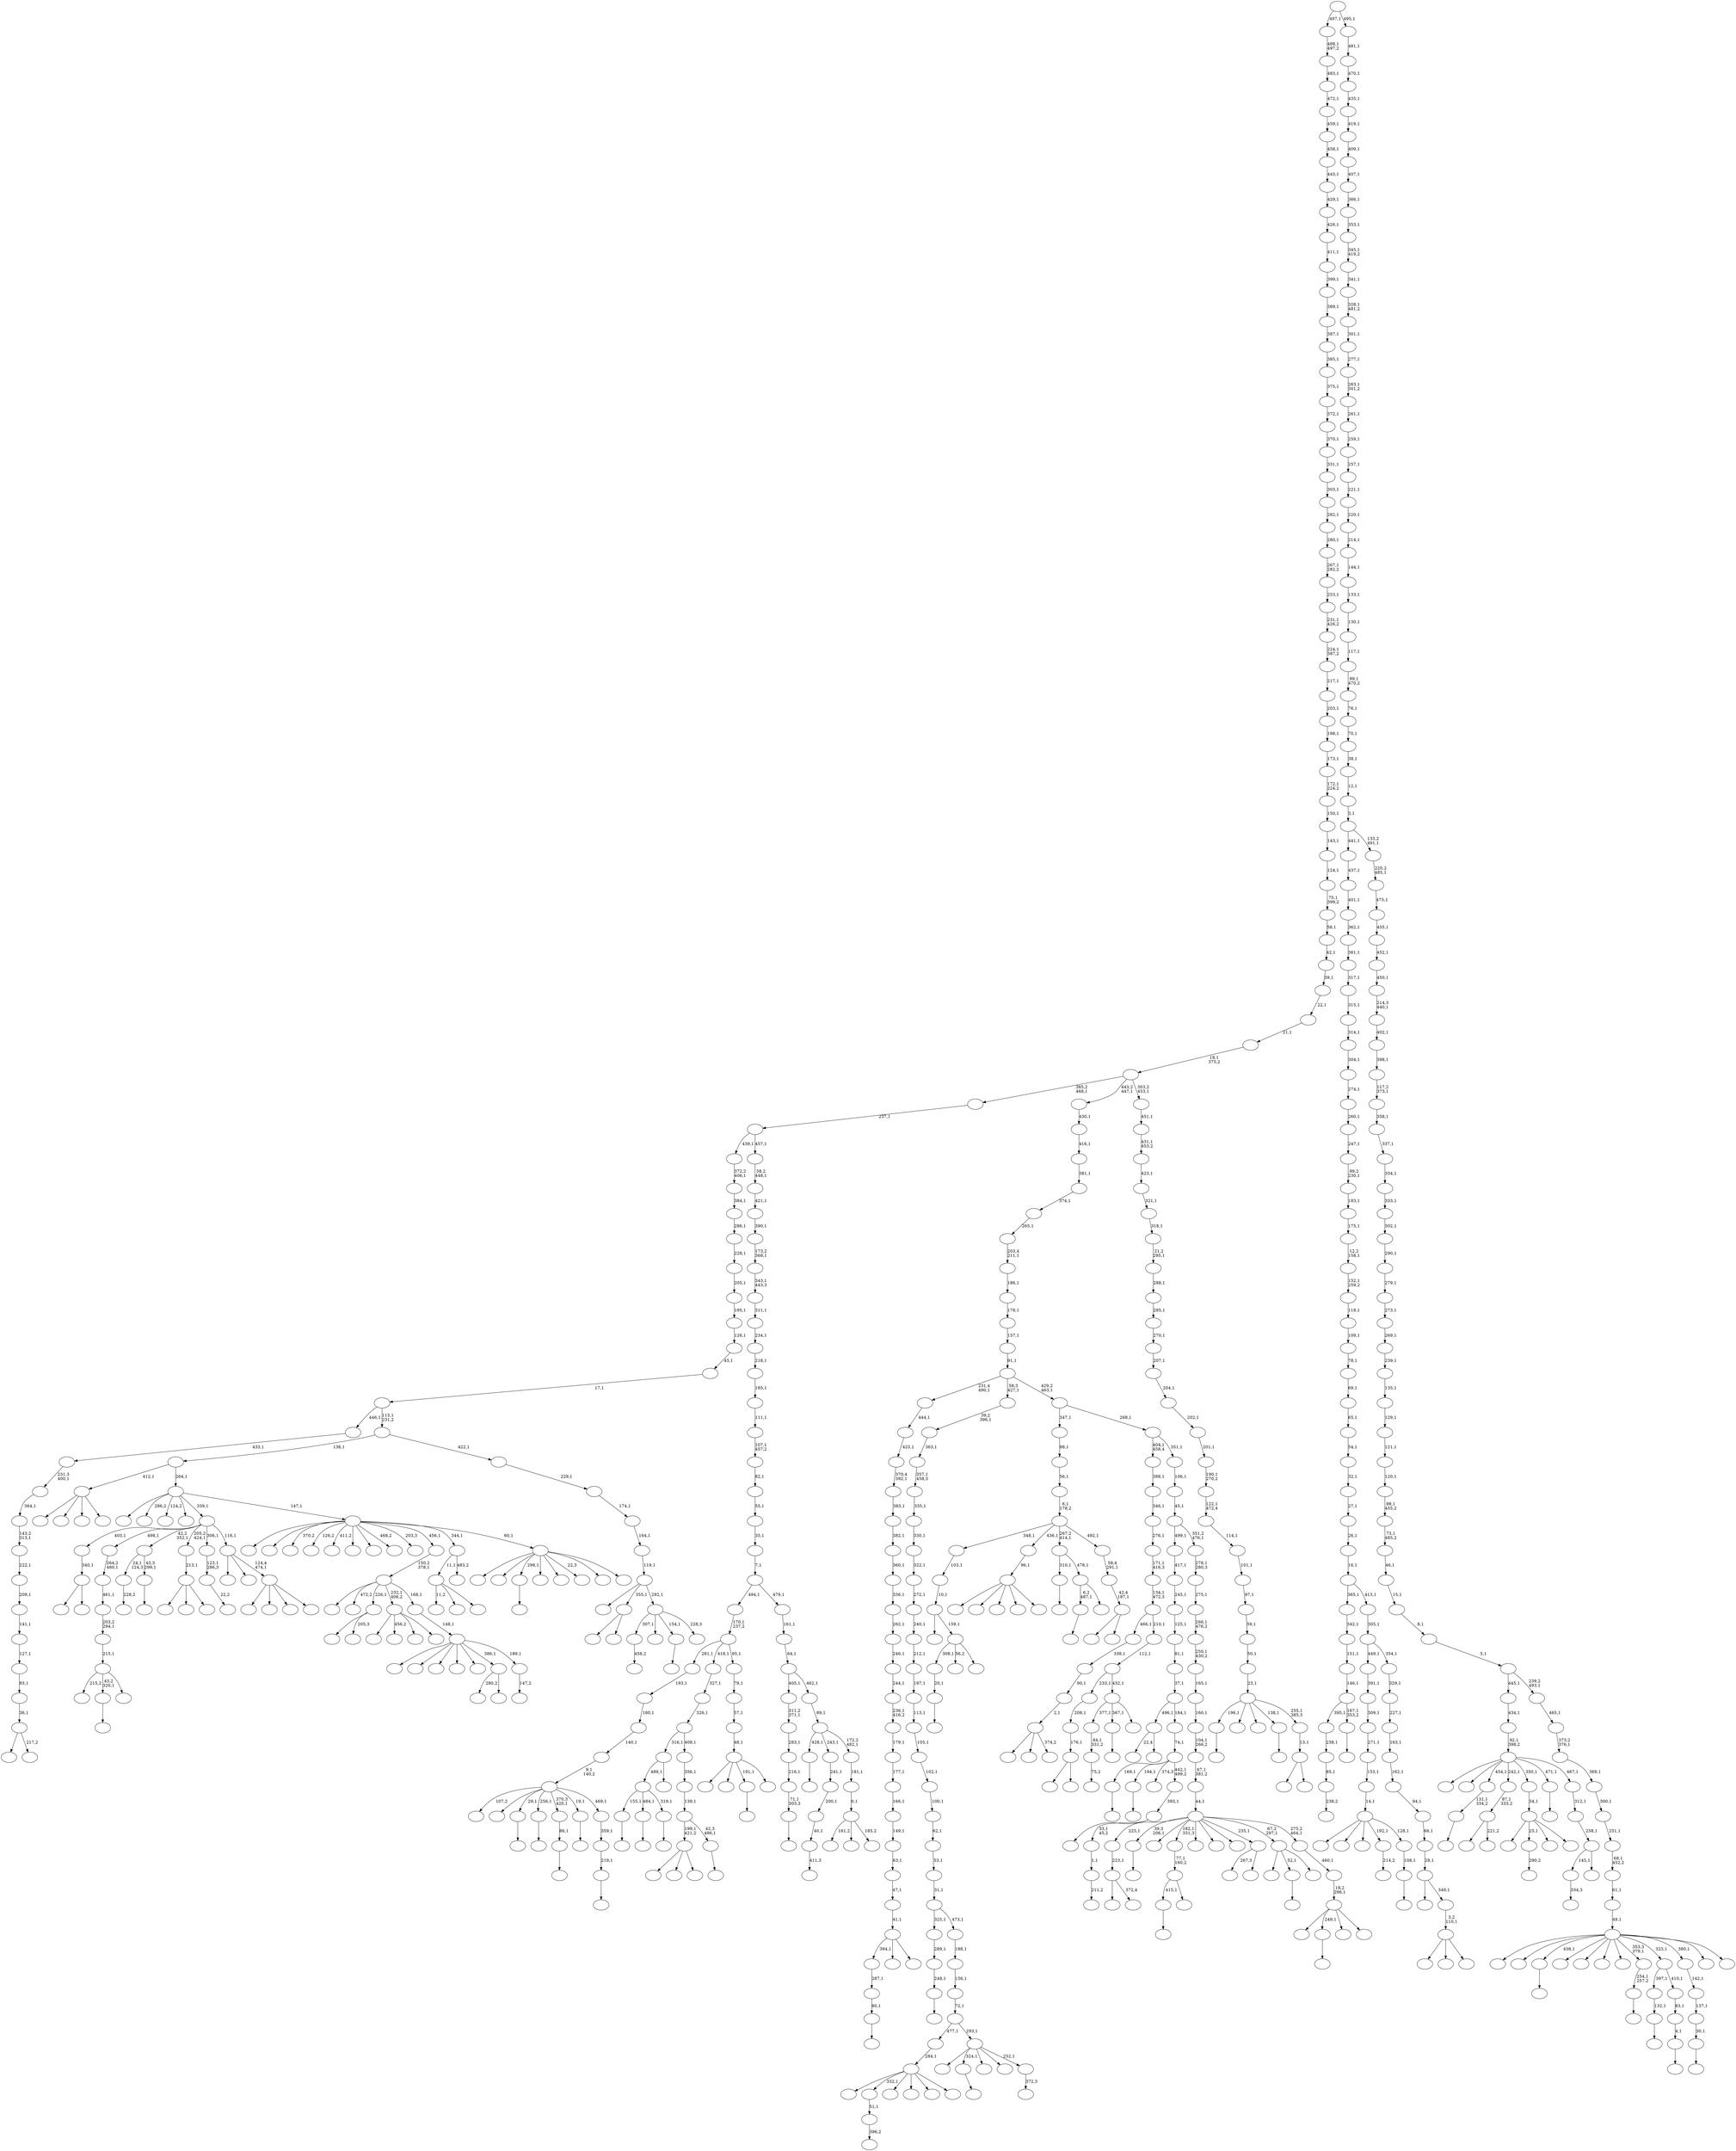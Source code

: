 digraph T {
	700 [label=""]
	699 [label=""]
	698 [label=""]
	697 [label=""]
	696 [label=""]
	695 [label=""]
	694 [label=""]
	693 [label=""]
	692 [label=""]
	691 [label=""]
	690 [label=""]
	689 [label=""]
	688 [label=""]
	687 [label=""]
	686 [label=""]
	685 [label=""]
	684 [label=""]
	683 [label=""]
	682 [label=""]
	681 [label=""]
	680 [label=""]
	679 [label=""]
	678 [label=""]
	677 [label=""]
	676 [label=""]
	675 [label=""]
	674 [label=""]
	673 [label=""]
	672 [label=""]
	671 [label=""]
	670 [label=""]
	669 [label=""]
	668 [label=""]
	667 [label=""]
	666 [label=""]
	665 [label=""]
	664 [label=""]
	663 [label=""]
	662 [label=""]
	661 [label=""]
	660 [label=""]
	659 [label=""]
	658 [label=""]
	657 [label=""]
	656 [label=""]
	655 [label=""]
	654 [label=""]
	653 [label=""]
	652 [label=""]
	651 [label=""]
	650 [label=""]
	649 [label=""]
	648 [label=""]
	647 [label=""]
	646 [label=""]
	645 [label=""]
	644 [label=""]
	643 [label=""]
	642 [label=""]
	641 [label=""]
	640 [label=""]
	639 [label=""]
	638 [label=""]
	637 [label=""]
	636 [label=""]
	635 [label=""]
	634 [label=""]
	633 [label=""]
	632 [label=""]
	631 [label=""]
	630 [label=""]
	629 [label=""]
	628 [label=""]
	627 [label=""]
	626 [label=""]
	625 [label=""]
	624 [label=""]
	623 [label=""]
	622 [label=""]
	621 [label=""]
	620 [label=""]
	619 [label=""]
	618 [label=""]
	617 [label=""]
	616 [label=""]
	615 [label=""]
	614 [label=""]
	613 [label=""]
	612 [label=""]
	611 [label=""]
	610 [label=""]
	609 [label=""]
	608 [label=""]
	607 [label=""]
	606 [label=""]
	605 [label=""]
	604 [label=""]
	603 [label=""]
	602 [label=""]
	601 [label=""]
	600 [label=""]
	599 [label=""]
	598 [label=""]
	597 [label=""]
	596 [label=""]
	595 [label=""]
	594 [label=""]
	593 [label=""]
	592 [label=""]
	591 [label=""]
	590 [label=""]
	589 [label=""]
	588 [label=""]
	587 [label=""]
	586 [label=""]
	585 [label=""]
	584 [label=""]
	583 [label=""]
	582 [label=""]
	581 [label=""]
	580 [label=""]
	579 [label=""]
	578 [label=""]
	577 [label=""]
	576 [label=""]
	575 [label=""]
	574 [label=""]
	573 [label=""]
	572 [label=""]
	571 [label=""]
	570 [label=""]
	569 [label=""]
	568 [label=""]
	567 [label=""]
	566 [label=""]
	565 [label=""]
	564 [label=""]
	563 [label=""]
	562 [label=""]
	561 [label=""]
	560 [label=""]
	559 [label=""]
	558 [label=""]
	557 [label=""]
	556 [label=""]
	555 [label=""]
	554 [label=""]
	553 [label=""]
	552 [label=""]
	551 [label=""]
	550 [label=""]
	549 [label=""]
	548 [label=""]
	547 [label=""]
	546 [label=""]
	545 [label=""]
	544 [label=""]
	543 [label=""]
	542 [label=""]
	541 [label=""]
	540 [label=""]
	539 [label=""]
	538 [label=""]
	537 [label=""]
	536 [label=""]
	535 [label=""]
	534 [label=""]
	533 [label=""]
	532 [label=""]
	531 [label=""]
	530 [label=""]
	529 [label=""]
	528 [label=""]
	527 [label=""]
	526 [label=""]
	525 [label=""]
	524 [label=""]
	523 [label=""]
	522 [label=""]
	521 [label=""]
	520 [label=""]
	519 [label=""]
	518 [label=""]
	517 [label=""]
	516 [label=""]
	515 [label=""]
	514 [label=""]
	513 [label=""]
	512 [label=""]
	511 [label=""]
	510 [label=""]
	509 [label=""]
	508 [label=""]
	507 [label=""]
	506 [label=""]
	505 [label=""]
	504 [label=""]
	503 [label=""]
	502 [label=""]
	501 [label=""]
	500 [label=""]
	499 [label=""]
	498 [label=""]
	497 [label=""]
	496 [label=""]
	495 [label=""]
	494 [label=""]
	493 [label=""]
	492 [label=""]
	491 [label=""]
	490 [label=""]
	489 [label=""]
	488 [label=""]
	487 [label=""]
	486 [label=""]
	485 [label=""]
	484 [label=""]
	483 [label=""]
	482 [label=""]
	481 [label=""]
	480 [label=""]
	479 [label=""]
	478 [label=""]
	477 [label=""]
	476 [label=""]
	475 [label=""]
	474 [label=""]
	473 [label=""]
	472 [label=""]
	471 [label=""]
	470 [label=""]
	469 [label=""]
	468 [label=""]
	467 [label=""]
	466 [label=""]
	465 [label=""]
	464 [label=""]
	463 [label=""]
	462 [label=""]
	461 [label=""]
	460 [label=""]
	459 [label=""]
	458 [label=""]
	457 [label=""]
	456 [label=""]
	455 [label=""]
	454 [label=""]
	453 [label=""]
	452 [label=""]
	451 [label=""]
	450 [label=""]
	449 [label=""]
	448 [label=""]
	447 [label=""]
	446 [label=""]
	445 [label=""]
	444 [label=""]
	443 [label=""]
	442 [label=""]
	441 [label=""]
	440 [label=""]
	439 [label=""]
	438 [label=""]
	437 [label=""]
	436 [label=""]
	435 [label=""]
	434 [label=""]
	433 [label=""]
	432 [label=""]
	431 [label=""]
	430 [label=""]
	429 [label=""]
	428 [label=""]
	427 [label=""]
	426 [label=""]
	425 [label=""]
	424 [label=""]
	423 [label=""]
	422 [label=""]
	421 [label=""]
	420 [label=""]
	419 [label=""]
	418 [label=""]
	417 [label=""]
	416 [label=""]
	415 [label=""]
	414 [label=""]
	413 [label=""]
	412 [label=""]
	411 [label=""]
	410 [label=""]
	409 [label=""]
	408 [label=""]
	407 [label=""]
	406 [label=""]
	405 [label=""]
	404 [label=""]
	403 [label=""]
	402 [label=""]
	401 [label=""]
	400 [label=""]
	399 [label=""]
	398 [label=""]
	397 [label=""]
	396 [label=""]
	395 [label=""]
	394 [label=""]
	393 [label=""]
	392 [label=""]
	391 [label=""]
	390 [label=""]
	389 [label=""]
	388 [label=""]
	387 [label=""]
	386 [label=""]
	385 [label=""]
	384 [label=""]
	383 [label=""]
	382 [label=""]
	381 [label=""]
	380 [label=""]
	379 [label=""]
	378 [label=""]
	377 [label=""]
	376 [label=""]
	375 [label=""]
	374 [label=""]
	373 [label=""]
	372 [label=""]
	371 [label=""]
	370 [label=""]
	369 [label=""]
	368 [label=""]
	367 [label=""]
	366 [label=""]
	365 [label=""]
	364 [label=""]
	363 [label=""]
	362 [label=""]
	361 [label=""]
	360 [label=""]
	359 [label=""]
	358 [label=""]
	357 [label=""]
	356 [label=""]
	355 [label=""]
	354 [label=""]
	353 [label=""]
	352 [label=""]
	351 [label=""]
	350 [label=""]
	349 [label=""]
	348 [label=""]
	347 [label=""]
	346 [label=""]
	345 [label=""]
	344 [label=""]
	343 [label=""]
	342 [label=""]
	341 [label=""]
	340 [label=""]
	339 [label=""]
	338 [label=""]
	337 [label=""]
	336 [label=""]
	335 [label=""]
	334 [label=""]
	333 [label=""]
	332 [label=""]
	331 [label=""]
	330 [label=""]
	329 [label=""]
	328 [label=""]
	327 [label=""]
	326 [label=""]
	325 [label=""]
	324 [label=""]
	323 [label=""]
	322 [label=""]
	321 [label=""]
	320 [label=""]
	319 [label=""]
	318 [label=""]
	317 [label=""]
	316 [label=""]
	315 [label=""]
	314 [label=""]
	313 [label=""]
	312 [label=""]
	311 [label=""]
	310 [label=""]
	309 [label=""]
	308 [label=""]
	307 [label=""]
	306 [label=""]
	305 [label=""]
	304 [label=""]
	303 [label=""]
	302 [label=""]
	301 [label=""]
	300 [label=""]
	299 [label=""]
	298 [label=""]
	297 [label=""]
	296 [label=""]
	295 [label=""]
	294 [label=""]
	293 [label=""]
	292 [label=""]
	291 [label=""]
	290 [label=""]
	289 [label=""]
	288 [label=""]
	287 [label=""]
	286 [label=""]
	285 [label=""]
	284 [label=""]
	283 [label=""]
	282 [label=""]
	281 [label=""]
	280 [label=""]
	279 [label=""]
	278 [label=""]
	277 [label=""]
	276 [label=""]
	275 [label=""]
	274 [label=""]
	273 [label=""]
	272 [label=""]
	271 [label=""]
	270 [label=""]
	269 [label=""]
	268 [label=""]
	267 [label=""]
	266 [label=""]
	265 [label=""]
	264 [label=""]
	263 [label=""]
	262 [label=""]
	261 [label=""]
	260 [label=""]
	259 [label=""]
	258 [label=""]
	257 [label=""]
	256 [label=""]
	255 [label=""]
	254 [label=""]
	253 [label=""]
	252 [label=""]
	251 [label=""]
	250 [label=""]
	249 [label=""]
	248 [label=""]
	247 [label=""]
	246 [label=""]
	245 [label=""]
	244 [label=""]
	243 [label=""]
	242 [label=""]
	241 [label=""]
	240 [label=""]
	239 [label=""]
	238 [label=""]
	237 [label=""]
	236 [label=""]
	235 [label=""]
	234 [label=""]
	233 [label=""]
	232 [label=""]
	231 [label=""]
	230 [label=""]
	229 [label=""]
	228 [label=""]
	227 [label=""]
	226 [label=""]
	225 [label=""]
	224 [label=""]
	223 [label=""]
	222 [label=""]
	221 [label=""]
	220 [label=""]
	219 [label=""]
	218 [label=""]
	217 [label=""]
	216 [label=""]
	215 [label=""]
	214 [label=""]
	213 [label=""]
	212 [label=""]
	211 [label=""]
	210 [label=""]
	209 [label=""]
	208 [label=""]
	207 [label=""]
	206 [label=""]
	205 [label=""]
	204 [label=""]
	203 [label=""]
	202 [label=""]
	201 [label=""]
	200 [label=""]
	199 [label=""]
	198 [label=""]
	197 [label=""]
	196 [label=""]
	195 [label=""]
	194 [label=""]
	193 [label=""]
	192 [label=""]
	191 [label=""]
	190 [label=""]
	189 [label=""]
	188 [label=""]
	187 [label=""]
	186 [label=""]
	185 [label=""]
	184 [label=""]
	183 [label=""]
	182 [label=""]
	181 [label=""]
	180 [label=""]
	179 [label=""]
	178 [label=""]
	177 [label=""]
	176 [label=""]
	175 [label=""]
	174 [label=""]
	173 [label=""]
	172 [label=""]
	171 [label=""]
	170 [label=""]
	169 [label=""]
	168 [label=""]
	167 [label=""]
	166 [label=""]
	165 [label=""]
	164 [label=""]
	163 [label=""]
	162 [label=""]
	161 [label=""]
	160 [label=""]
	159 [label=""]
	158 [label=""]
	157 [label=""]
	156 [label=""]
	155 [label=""]
	154 [label=""]
	153 [label=""]
	152 [label=""]
	151 [label=""]
	150 [label=""]
	149 [label=""]
	148 [label=""]
	147 [label=""]
	146 [label=""]
	145 [label=""]
	144 [label=""]
	143 [label=""]
	142 [label=""]
	141 [label=""]
	140 [label=""]
	139 [label=""]
	138 [label=""]
	137 [label=""]
	136 [label=""]
	135 [label=""]
	134 [label=""]
	133 [label=""]
	132 [label=""]
	131 [label=""]
	130 [label=""]
	129 [label=""]
	128 [label=""]
	127 [label=""]
	126 [label=""]
	125 [label=""]
	124 [label=""]
	123 [label=""]
	122 [label=""]
	121 [label=""]
	120 [label=""]
	119 [label=""]
	118 [label=""]
	117 [label=""]
	116 [label=""]
	115 [label=""]
	114 [label=""]
	113 [label=""]
	112 [label=""]
	111 [label=""]
	110 [label=""]
	109 [label=""]
	108 [label=""]
	107 [label=""]
	106 [label=""]
	105 [label=""]
	104 [label=""]
	103 [label=""]
	102 [label=""]
	101 [label=""]
	100 [label=""]
	99 [label=""]
	98 [label=""]
	97 [label=""]
	96 [label=""]
	95 [label=""]
	94 [label=""]
	93 [label=""]
	92 [label=""]
	91 [label=""]
	90 [label=""]
	89 [label=""]
	88 [label=""]
	87 [label=""]
	86 [label=""]
	85 [label=""]
	84 [label=""]
	83 [label=""]
	82 [label=""]
	81 [label=""]
	80 [label=""]
	79 [label=""]
	78 [label=""]
	77 [label=""]
	76 [label=""]
	75 [label=""]
	74 [label=""]
	73 [label=""]
	72 [label=""]
	71 [label=""]
	70 [label=""]
	69 [label=""]
	68 [label=""]
	67 [label=""]
	66 [label=""]
	65 [label=""]
	64 [label=""]
	63 [label=""]
	62 [label=""]
	61 [label=""]
	60 [label=""]
	59 [label=""]
	58 [label=""]
	57 [label=""]
	56 [label=""]
	55 [label=""]
	54 [label=""]
	53 [label=""]
	52 [label=""]
	51 [label=""]
	50 [label=""]
	49 [label=""]
	48 [label=""]
	47 [label=""]
	46 [label=""]
	45 [label=""]
	44 [label=""]
	43 [label=""]
	42 [label=""]
	41 [label=""]
	40 [label=""]
	39 [label=""]
	38 [label=""]
	37 [label=""]
	36 [label=""]
	35 [label=""]
	34 [label=""]
	33 [label=""]
	32 [label=""]
	31 [label=""]
	30 [label=""]
	29 [label=""]
	28 [label=""]
	27 [label=""]
	26 [label=""]
	25 [label=""]
	24 [label=""]
	23 [label=""]
	22 [label=""]
	21 [label=""]
	20 [label=""]
	19 [label=""]
	18 [label=""]
	17 [label=""]
	16 [label=""]
	15 [label=""]
	14 [label=""]
	13 [label=""]
	12 [label=""]
	11 [label=""]
	10 [label=""]
	9 [label=""]
	8 [label=""]
	7 [label=""]
	6 [label=""]
	5 [label=""]
	4 [label=""]
	3 [label=""]
	2 [label=""]
	1 [label=""]
	0 [label=""]
	695 -> 696 [label=""]
	693 -> 694 [label=""]
	691 -> 692 [label=""]
	689 -> 690 [label=""]
	688 -> 689 [label="20,1"]
	676 -> 677 [label=""]
	675 -> 676 [label="132,1"]
	671 -> 672 [label="290,2"]
	667 -> 674 [label=""]
	667 -> 668 [label="372,4"]
	666 -> 667 [label="223,1"]
	662 -> 663 [label="238,2"]
	661 -> 662 [label="85,1"]
	660 -> 661 [label="238,1"]
	657 -> 664 [label=""]
	657 -> 658 [label=""]
	656 -> 657 [label="340,1"]
	648 -> 649 [label=""]
	645 -> 646 [label="75,2"]
	644 -> 645 [label="84,1\n331,2"]
	641 -> 642 [label=""]
	639 -> 640 [label="458,2"]
	634 -> 635 [label="334,3"]
	627 -> 628 [label=""]
	625 -> 680 [label=""]
	625 -> 626 [label="217,2"]
	624 -> 625 [label="36,1"]
	623 -> 624 [label="93,1"]
	622 -> 623 [label="127,1"]
	621 -> 622 [label="141,1"]
	620 -> 621 [label="209,1"]
	619 -> 620 [label="222,1"]
	618 -> 619 [label="143,2\n313,1"]
	617 -> 618 [label="364,1"]
	616 -> 617 [label="231,3\n400,1"]
	615 -> 616 [label="433,1"]
	609 -> 610 [label=""]
	608 -> 609 [label="131,1\n334,2"]
	606 -> 607 [label="396,2"]
	605 -> 606 [label="51,1"]
	603 -> 604 [label=""]
	602 -> 603 [label="71,1\n303,3"]
	601 -> 602 [label="216,1"]
	600 -> 601 [label="283,1"]
	599 -> 600 [label="311,2\n371,1"]
	597 -> 598 [label=""]
	595 -> 596 [label=""]
	589 -> 655 [label=""]
	589 -> 590 [label="221,2"]
	588 -> 589 [label="87,1\n333,2"]
	586 -> 587 [label=""]
	585 -> 586 [label="80,1"]
	584 -> 585 [label="287,1"]
	581 -> 582 [label=""]
	578 -> 579 [label=""]
	577 -> 660 [label="395,1"]
	577 -> 578 [label="167,1\n353,2"]
	576 -> 577 [label="146,1"]
	575 -> 576 [label="151,1"]
	574 -> 575 [label="342,1"]
	571 -> 572 [label=""]
	569 -> 570 [label=""]
	566 -> 567 [label=""]
	559 -> 560 [label=""]
	558 -> 559 [label="248,1"]
	557 -> 558 [label="289,1"]
	555 -> 556 [label=""]
	553 -> 554 [label=""]
	551 -> 552 [label=""]
	550 -> 551 [label="254,1\n257,2"]
	545 -> 613 [label="215,2"]
	545 -> 566 [label="43,2\n320,1"]
	545 -> 546 [label=""]
	544 -> 545 [label="215,1"]
	543 -> 544 [label="203,2\n294,1"]
	542 -> 543 [label="461,1"]
	541 -> 542 [label="264,2\n480,1"]
	539 -> 540 [label=""]
	538 -> 539 [label="86,1"]
	532 -> 688 [label="308,1"]
	532 -> 591 [label="56,2"]
	532 -> 533 [label=""]
	531 -> 670 [label=""]
	531 -> 532 [label="159,1"]
	530 -> 531 [label="10,1"]
	529 -> 530 [label="103,1"]
	523 -> 681 [label=""]
	523 -> 524 [label="205,3"]
	520 -> 521 [label=""]
	518 -> 519 [label=""]
	510 -> 511 [label="228,2"]
	506 -> 669 [label=""]
	506 -> 547 [label=""]
	506 -> 507 [label="374,2"]
	505 -> 506 [label="2,1"]
	504 -> 505 [label="90,1"]
	503 -> 504 [label="338,1"]
	500 -> 501 [label=""]
	499 -> 695 [label="155,1"]
	499 -> 518 [label="484,1"]
	499 -> 500 [label="319,1"]
	496 -> 584 [label="394,1"]
	496 -> 583 [label=""]
	496 -> 497 [label=""]
	495 -> 496 [label="41,1"]
	494 -> 495 [label="47,1"]
	493 -> 494 [label="63,1"]
	492 -> 493 [label="149,1"]
	491 -> 492 [label="166,1"]
	490 -> 491 [label="177,1"]
	489 -> 490 [label="179,1"]
	488 -> 489 [label="236,1\n416,2"]
	487 -> 488 [label="244,1"]
	486 -> 487 [label="246,1"]
	485 -> 486 [label="262,1"]
	484 -> 485 [label="336,1"]
	483 -> 484 [label="360,1"]
	482 -> 483 [label="382,1"]
	481 -> 482 [label="383,1"]
	480 -> 481 [label="370,4\n392,1"]
	479 -> 480 [label="425,1"]
	478 -> 479 [label="444,1"]
	475 -> 476 [label=""]
	474 -> 510 [label="24,1\n124,3"]
	474 -> 475 [label="43,3\n299,1"]
	465 -> 466 [label=""]
	463 -> 678 [label=""]
	463 -> 562 [label=""]
	463 -> 513 [label=""]
	463 -> 468 [label=""]
	463 -> 464 [label=""]
	462 -> 463 [label="96,1"]
	459 -> 633 [label="11,2"]
	459 -> 470 [label=""]
	459 -> 460 [label=""]
	456 -> 457 [label=""]
	454 -> 455 [label="411,3"]
	453 -> 454 [label="40,1"]
	452 -> 453 [label="200,1"]
	451 -> 452 [label="241,1"]
	448 -> 553 [label="415,1"]
	448 -> 449 [label=""]
	447 -> 448 [label="77,1\n160,2"]
	443 -> 697 [label=""]
	443 -> 671 [label="25,1"]
	443 -> 561 [label=""]
	443 -> 444 [label=""]
	442 -> 443 [label="34,1"]
	437 -> 438 [label=""]
	436 -> 437 [label="4,1"]
	435 -> 436 [label="83,1"]
	434 -> 675 [label="397,1"]
	434 -> 435 [label="410,1"]
	432 -> 433 [label=""]
	431 -> 432 [label="219,1"]
	430 -> 431 [label="359,1"]
	429 -> 654 [label="107,2"]
	429 -> 652 [label=""]
	429 -> 627 [label="29,1"]
	429 -> 597 [label="256,1"]
	429 -> 538 [label="370,3\n420,1"]
	429 -> 465 [label="19,1"]
	429 -> 430 [label="469,1"]
	428 -> 429 [label="9,1\n140,2"]
	427 -> 428 [label="140,1"]
	426 -> 427 [label="180,1"]
	425 -> 426 [label="193,1"]
	423 -> 424 [label=""]
	419 -> 420 [label=""]
	417 -> 691 [label="6,2\n487,1"]
	417 -> 418 [label=""]
	416 -> 571 [label="310,1"]
	416 -> 417 [label="478,1"]
	413 -> 414 [label=""]
	411 -> 682 [label=""]
	411 -> 526 [label=""]
	411 -> 412 [label=""]
	410 -> 411 [label="213,1"]
	408 -> 409 [label=""]
	407 -> 408 [label="30,1"]
	406 -> 407 [label="137,1"]
	405 -> 406 [label="142,1"]
	403 -> 404 [label=""]
	401 -> 402 [label=""]
	399 -> 629 [label=""]
	399 -> 605 [label="332,1"]
	399 -> 565 [label=""]
	399 -> 527 [label=""]
	399 -> 458 [label=""]
	399 -> 400 [label=""]
	398 -> 399 [label="284,1"]
	394 -> 499 [label="489,1"]
	394 -> 395 [label=""]
	391 -> 632 [label=""]
	391 -> 392 [label=""]
	389 -> 390 [label="372,3"]
	388 -> 653 [label=""]
	388 -> 595 [label="324,1"]
	388 -> 593 [label=""]
	388 -> 568 [label=""]
	388 -> 389 [label="252,1"]
	387 -> 398 [label="477,1"]
	387 -> 388 [label="293,1"]
	386 -> 387 [label="72,1"]
	385 -> 386 [label="156,1"]
	384 -> 385 [label="188,1"]
	383 -> 557 [label="325,1"]
	383 -> 384 [label="473,1"]
	382 -> 383 [label="31,1"]
	381 -> 382 [label="53,1"]
	380 -> 381 [label="62,1"]
	379 -> 380 [label="100,1"]
	378 -> 379 [label="102,1"]
	377 -> 378 [label="105,1"]
	376 -> 377 [label="113,1"]
	375 -> 376 [label="197,1"]
	374 -> 375 [label="212,1"]
	373 -> 374 [label="240,1"]
	372 -> 373 [label="272,1"]
	371 -> 372 [label="322,1"]
	370 -> 371 [label="330,1"]
	369 -> 370 [label="335,1"]
	368 -> 369 [label="357,1\n458,3"]
	367 -> 368 [label="363,1"]
	366 -> 367 [label="39,2\n396,1"]
	364 -> 422 [label=""]
	364 -> 365 [label=""]
	363 -> 364 [label="176,1"]
	362 -> 363 [label="208,1"]
	359 -> 665 [label=""]
	359 -> 522 [label=""]
	359 -> 502 [label=""]
	359 -> 360 [label=""]
	357 -> 516 [label="22,4"]
	357 -> 358 [label=""]
	355 -> 673 [label=""]
	355 -> 528 [label="456,2"]
	355 -> 508 [label=""]
	355 -> 356 [label=""]
	353 -> 636 [label="280,2"]
	353 -> 354 [label=""]
	351 -> 352 [label="147,2"]
	350 -> 614 [label=""]
	350 -> 509 [label=""]
	350 -> 473 [label=""]
	350 -> 441 [label=""]
	350 -> 397 [label=""]
	350 -> 353 [label="386,1"]
	350 -> 351 [label="189,1"]
	349 -> 350 [label="148,1"]
	348 -> 684 [label=""]
	348 -> 580 [label="472,2"]
	348 -> 523 [label="226,1"]
	348 -> 355 [label="232,1\n406,2"]
	348 -> 349 [label="168,1"]
	347 -> 348 [label="150,2\n378,1"]
	343 -> 344 [label="22,2"]
	342 -> 343 [label="123,1\n286,3"]
	340 -> 472 [label=""]
	340 -> 467 [label=""]
	340 -> 341 [label=""]
	337 -> 630 [label=""]
	337 -> 563 [label=""]
	337 -> 471 [label=""]
	337 -> 338 [label=""]
	336 -> 687 [label=""]
	336 -> 650 [label=""]
	336 -> 337 [label="124,4\n474,1"]
	335 -> 656 [label="403,1"]
	335 -> 541 [label="498,1"]
	335 -> 474 [label="42,2\n352,1"]
	335 -> 410 [label="205,2\n424,1"]
	335 -> 342 [label="306,1"]
	335 -> 336 [label="116,1"]
	331 -> 459 [label="11,1"]
	331 -> 332 [label="483,2"]
	328 -> 329 [label="214,2"]
	326 -> 634 [label="145,1"]
	326 -> 327 [label=""]
	325 -> 326 [label="258,1"]
	324 -> 325 [label="312,1"]
	323 -> 683 [label=""]
	323 -> 612 [label=""]
	323 -> 608 [label="454,1"]
	323 -> 588 [label="242,1"]
	323 -> 442 [label="350,1"]
	323 -> 419 [label="471,1"]
	323 -> 324 [label="467,1"]
	322 -> 323 [label="92,1\n398,2"]
	321 -> 322 [label="434,1"]
	318 -> 319 [label=""]
	317 -> 340 [label="199,1\n421,2"]
	317 -> 318 [label="42,3\n486,1"]
	316 -> 317 [label="139,1"]
	315 -> 316 [label="356,1"]
	314 -> 394 [label="316,1"]
	314 -> 315 [label="408,1"]
	313 -> 314 [label="326,1"]
	312 -> 313 [label="327,1"]
	310 -> 311 [label=""]
	309 -> 310 [label="108,1"]
	308 -> 631 [label=""]
	308 -> 549 [label=""]
	308 -> 334 [label=""]
	308 -> 328 [label="192,1"]
	308 -> 309 [label="128,1"]
	307 -> 308 [label="14,1"]
	306 -> 307 [label="153,1"]
	305 -> 306 [label="271,1"]
	304 -> 305 [label="309,1"]
	303 -> 304 [label="391,1"]
	301 -> 512 [label=""]
	301 -> 446 [label=""]
	301 -> 302 [label=""]
	300 -> 301 [label="3,2\n110,1"]
	299 -> 345 [label=""]
	299 -> 300 [label="349,1"]
	298 -> 299 [label="28,1"]
	297 -> 298 [label="66,1"]
	296 -> 297 [label="94,1"]
	295 -> 296 [label="162,1"]
	294 -> 295 [label="163,1"]
	293 -> 294 [label="227,1"]
	292 -> 293 [label="329,1"]
	291 -> 303 [label="449,1"]
	291 -> 292 [label="354,1"]
	290 -> 291 [label="305,1"]
	289 -> 574 [label="365,1"]
	289 -> 290 [label="413,1"]
	288 -> 289 [label="16,1"]
	287 -> 288 [label="26,1"]
	286 -> 287 [label="27,1"]
	285 -> 286 [label="32,1"]
	284 -> 285 [label="54,1"]
	283 -> 284 [label="65,1"]
	282 -> 283 [label="69,1"]
	281 -> 282 [label="78,1"]
	280 -> 281 [label="109,1"]
	279 -> 280 [label="118,1"]
	278 -> 279 [label="152,1\n259,2"]
	277 -> 278 [label="12,2\n158,1"]
	276 -> 277 [label="175,1"]
	275 -> 276 [label="183,1"]
	274 -> 275 [label="99,2\n230,1"]
	273 -> 274 [label="247,1"]
	272 -> 273 [label="260,1"]
	271 -> 272 [label="274,1"]
	270 -> 271 [label="304,1"]
	269 -> 270 [label="314,1"]
	268 -> 269 [label="315,1"]
	267 -> 268 [label="317,1"]
	266 -> 267 [label="361,1"]
	265 -> 266 [label="362,1"]
	264 -> 265 [label="401,1"]
	263 -> 264 [label="437,1"]
	260 -> 644 [label="377,1"]
	260 -> 569 [label="367,1"]
	260 -> 261 [label=""]
	259 -> 362 [label="233,1"]
	259 -> 260 [label="432,1"]
	258 -> 259 [label="112,1"]
	257 -> 503 [label="466,1"]
	257 -> 258 [label="210,1"]
	256 -> 257 [label="134,1\n472,3"]
	255 -> 256 [label="171,1\n416,3"]
	254 -> 255 [label="276,1"]
	253 -> 254 [label="346,1"]
	252 -> 253 [label="388,1"]
	250 -> 251 [label="211,2"]
	249 -> 250 [label="1,1"]
	248 -> 450 [label=""]
	248 -> 249 [label="33,1\n45,2"]
	247 -> 248 [label="393,1"]
	246 -> 423 [label="169,1"]
	246 -> 401 [label="194,1"]
	246 -> 262 [label="374,3"]
	246 -> 247 [label="442,1\n499,2"]
	245 -> 246 [label="74,1"]
	244 -> 357 [label="496,1"]
	244 -> 245 [label="184,1"]
	243 -> 244 [label="37,1"]
	242 -> 243 [label="81,1"]
	241 -> 242 [label="125,1"]
	240 -> 241 [label="245,1"]
	239 -> 240 [label="417,1"]
	236 -> 592 [label=""]
	236 -> 548 [label=""]
	236 -> 520 [label="298,1"]
	236 -> 439 [label=""]
	236 -> 415 [label=""]
	236 -> 330 [label="22,3"]
	236 -> 320 [label=""]
	236 -> 237 [label=""]
	235 -> 699 [label=""]
	235 -> 686 [label=""]
	235 -> 685 [label="370,2"]
	235 -> 651 [label="126,2"]
	235 -> 611 [label="411,2"]
	235 -> 537 [label=""]
	235 -> 535 [label=""]
	235 -> 421 [label="468,2"]
	235 -> 393 [label="203,3"]
	235 -> 347 [label="456,1"]
	235 -> 331 [label="344,1"]
	235 -> 236 [label="60,1"]
	234 -> 643 [label=""]
	234 -> 525 [label="286,2"]
	234 -> 498 [label="124,2"]
	234 -> 346 [label=""]
	234 -> 335 [label="339,1"]
	234 -> 235 [label="147,1"]
	233 -> 359 [label="412,1"]
	233 -> 234 [label="264,1"]
	231 -> 637 [label="267,3"]
	231 -> 232 [label=""]
	229 -> 230 [label=""]
	227 -> 639 [label="307,1"]
	227 -> 445 [label=""]
	227 -> 413 [label="154,1"]
	227 -> 228 [label="228,3"]
	226 -> 517 [label=""]
	226 -> 391 [label="355,1"]
	226 -> 227 [label="292,1"]
	225 -> 226 [label="119,1"]
	224 -> 225 [label="164,1"]
	223 -> 224 [label="174,1"]
	222 -> 223 [label="229,1"]
	221 -> 233 [label="136,1"]
	221 -> 222 [label="422,1"]
	220 -> 615 [label="446,1"]
	220 -> 221 [label="115,1\n231,2"]
	219 -> 220 [label="17,1"]
	218 -> 219 [label="43,1"]
	217 -> 218 [label="126,1"]
	216 -> 217 [label="195,1"]
	215 -> 216 [label="205,1"]
	214 -> 215 [label="228,1"]
	213 -> 214 [label="286,1"]
	212 -> 213 [label="384,1"]
	211 -> 212 [label="372,2\n406,1"]
	209 -> 647 [label=""]
	209 -> 564 [label=""]
	209 -> 403 [label="191,1"]
	209 -> 210 [label=""]
	208 -> 209 [label="48,1"]
	207 -> 208 [label="57,1"]
	206 -> 207 [label="79,1"]
	205 -> 425 [label="281,1"]
	205 -> 312 [label="418,1"]
	205 -> 206 [label="95,1"]
	204 -> 205 [label="170,1\n237,2"]
	202 -> 514 [label="161,2"]
	202 -> 238 [label=""]
	202 -> 203 [label="185,2"]
	201 -> 202 [label="0,1"]
	200 -> 201 [label="181,1"]
	199 -> 648 [label="428,1"]
	199 -> 451 [label="243,1"]
	199 -> 200 [label="172,2\n482,1"]
	198 -> 199 [label="89,1"]
	197 -> 599 [label="405,1"]
	197 -> 198 [label="462,1"]
	196 -> 197 [label="64,1"]
	195 -> 196 [label="161,1"]
	194 -> 204 [label="494,1"]
	194 -> 195 [label="479,1"]
	193 -> 194 [label="7,1"]
	192 -> 193 [label="35,1"]
	191 -> 192 [label="55,1"]
	190 -> 191 [label="82,1"]
	189 -> 190 [label="107,1\n457,2"]
	188 -> 189 [label="111,1"]
	187 -> 188 [label="185,1"]
	186 -> 187 [label="218,1"]
	185 -> 186 [label="234,1"]
	184 -> 185 [label="311,1"]
	183 -> 184 [label="343,1\n443,3"]
	182 -> 183 [label="173,2\n368,1"]
	181 -> 182 [label="390,1"]
	180 -> 181 [label="421,1"]
	179 -> 180 [label="58,2\n448,1"]
	178 -> 211 [label="439,1"]
	178 -> 179 [label="457,1"]
	177 -> 178 [label="237,1"]
	175 -> 440 [label=""]
	175 -> 176 [label=""]
	174 -> 175 [label="42,4\n187,1"]
	173 -> 174 [label="58,4\n291,1"]
	172 -> 529 [label="348,1"]
	172 -> 462 [label="436,1"]
	172 -> 416 [label="267,2\n414,1"]
	172 -> 173 [label="492,1"]
	171 -> 172 [label="6,1\n178,2"]
	170 -> 171 [label="56,1"]
	169 -> 170 [label="98,1"]
	167 -> 477 [label=""]
	167 -> 456 [label="52,1"]
	167 -> 168 [label=""]
	165 -> 594 [label=""]
	165 -> 581 [label="249,1"]
	165 -> 469 [label=""]
	165 -> 166 [label=""]
	164 -> 165 [label="18,2\n296,1"]
	163 -> 164 [label="460,1"]
	162 -> 666 [label="225,1"]
	162 -> 641 [label="39,3\n206,1"]
	162 -> 534 [label=""]
	162 -> 447 [label="182,1\n331,3"]
	162 -> 396 [label=""]
	162 -> 361 [label=""]
	162 -> 333 [label=""]
	162 -> 231 [label="235,1"]
	162 -> 167 [label="67,2\n297,1"]
	162 -> 163 [label="275,2\n464,1"]
	161 -> 162 [label="44,1"]
	160 -> 161 [label="67,1\n381,2"]
	159 -> 160 [label="104,1\n266,2"]
	158 -> 159 [label="160,1"]
	157 -> 158 [label="165,1"]
	156 -> 157 [label="250,1\n430,2"]
	155 -> 156 [label="266,1\n476,2"]
	154 -> 155 [label="275,1"]
	153 -> 154 [label="278,1\n280,3"]
	152 -> 239 [label="499,1"]
	152 -> 153 [label="351,2\n476,1"]
	151 -> 152 [label="45,1"]
	150 -> 151 [label="106,1"]
	149 -> 252 [label="404,1\n458,4"]
	149 -> 150 [label="351,1"]
	148 -> 169 [label="347,1"]
	148 -> 149 [label="268,1"]
	147 -> 478 [label="231,4\n490,1"]
	147 -> 366 [label="58,3\n427,1"]
	147 -> 148 [label="429,2\n463,1"]
	146 -> 147 [label="91,1"]
	145 -> 146 [label="157,1"]
	144 -> 145 [label="178,1"]
	143 -> 144 [label="186,1"]
	142 -> 143 [label="203,4\n211,1"]
	141 -> 142 [label="265,1"]
	140 -> 141 [label="374,1"]
	139 -> 140 [label="381,1"]
	138 -> 139 [label="416,1"]
	137 -> 138 [label="430,1"]
	135 -> 515 [label=""]
	135 -> 136 [label=""]
	134 -> 135 [label="13,1"]
	133 -> 555 [label="196,1"]
	133 -> 536 [label=""]
	133 -> 461 [label=""]
	133 -> 229 [label="138,1"]
	133 -> 134 [label="255,1\n385,3"]
	132 -> 133 [label="23,1"]
	131 -> 132 [label="50,1"]
	130 -> 131 [label="59,1"]
	129 -> 130 [label="97,1"]
	128 -> 129 [label="101,1"]
	127 -> 128 [label="114,1"]
	126 -> 127 [label="122,1\n472,4"]
	125 -> 126 [label="190,1\n270,2"]
	124 -> 125 [label="201,1"]
	123 -> 124 [label="202,1"]
	122 -> 123 [label="204,1"]
	121 -> 122 [label="207,1"]
	120 -> 121 [label="270,1"]
	119 -> 120 [label="285,1"]
	118 -> 119 [label="288,1"]
	117 -> 118 [label="21,2\n295,1"]
	116 -> 117 [label="318,1"]
	115 -> 116 [label="321,1"]
	114 -> 115 [label="423,1"]
	113 -> 114 [label="431,1\n453,2"]
	112 -> 113 [label="451,1"]
	111 -> 177 [label="385,2\n468,1"]
	111 -> 137 [label="443,2\n447,1"]
	111 -> 112 [label="303,2\n453,1"]
	110 -> 111 [label="18,1\n375,2"]
	109 -> 110 [label="21,1"]
	108 -> 109 [label="22,1"]
	107 -> 108 [label="39,1"]
	106 -> 107 [label="42,1"]
	105 -> 106 [label="58,1"]
	104 -> 105 [label="75,1\n399,2"]
	103 -> 104 [label="124,1"]
	102 -> 103 [label="143,1"]
	101 -> 102 [label="150,1"]
	100 -> 101 [label="172,1\n224,2"]
	99 -> 100 [label="173,1"]
	98 -> 99 [label="198,1"]
	97 -> 98 [label="203,1"]
	96 -> 97 [label="217,1"]
	95 -> 96 [label="224,1\n387,2"]
	94 -> 95 [label="231,1\n426,2"]
	93 -> 94 [label="253,1"]
	92 -> 93 [label="267,1\n282,2"]
	91 -> 92 [label="280,1"]
	90 -> 91 [label="282,1"]
	89 -> 90 [label="303,1"]
	88 -> 89 [label="331,1"]
	87 -> 88 [label="370,1"]
	86 -> 87 [label="372,1"]
	85 -> 86 [label="375,1"]
	84 -> 85 [label="385,1"]
	83 -> 84 [label="387,1"]
	82 -> 83 [label="389,1"]
	81 -> 82 [label="399,1"]
	80 -> 81 [label="411,1"]
	79 -> 80 [label="426,1"]
	78 -> 79 [label="429,1"]
	77 -> 78 [label="443,1"]
	76 -> 77 [label="458,1"]
	75 -> 76 [label="459,1"]
	74 -> 75 [label="472,1"]
	73 -> 74 [label="483,1"]
	72 -> 73 [label="488,1\n497,2"]
	70 -> 700 [label=""]
	70 -> 698 [label=""]
	70 -> 693 [label="438,1"]
	70 -> 679 [label=""]
	70 -> 659 [label=""]
	70 -> 638 [label=""]
	70 -> 573 [label=""]
	70 -> 550 [label="353,3\n379,1"]
	70 -> 434 [label="323,1"]
	70 -> 405 [label="380,1"]
	70 -> 339 [label=""]
	70 -> 71 [label=""]
	69 -> 70 [label="49,1"]
	68 -> 69 [label="61,1"]
	67 -> 68 [label="68,1\n452,2"]
	66 -> 67 [label="251,1"]
	65 -> 66 [label="300,1"]
	64 -> 65 [label="369,1"]
	63 -> 64 [label="373,2\n376,1"]
	62 -> 63 [label="465,1"]
	61 -> 321 [label="445,1"]
	61 -> 62 [label="239,2\n493,1"]
	60 -> 61 [label="5,1"]
	59 -> 60 [label="8,1"]
	58 -> 59 [label="15,1"]
	57 -> 58 [label="46,1"]
	56 -> 57 [label="73,1\n485,2"]
	55 -> 56 [label="88,1\n455,2"]
	54 -> 55 [label="120,1"]
	53 -> 54 [label="121,1"]
	52 -> 53 [label="129,1"]
	51 -> 52 [label="135,1"]
	50 -> 51 [label="239,1"]
	49 -> 50 [label="269,1"]
	48 -> 49 [label="273,1"]
	47 -> 48 [label="279,1"]
	46 -> 47 [label="290,1"]
	45 -> 46 [label="302,1"]
	44 -> 45 [label="333,1"]
	43 -> 44 [label="334,1"]
	42 -> 43 [label="337,1"]
	41 -> 42 [label="358,1"]
	40 -> 41 [label="117,2\n373,1"]
	39 -> 40 [label="398,1"]
	38 -> 39 [label="402,1"]
	37 -> 38 [label="214,3\n440,1"]
	36 -> 37 [label="450,1"]
	35 -> 36 [label="452,1"]
	34 -> 35 [label="455,1"]
	33 -> 34 [label="475,1"]
	32 -> 33 [label="220,2\n485,1"]
	31 -> 263 [label="441,1"]
	31 -> 32 [label="133,2\n491,1"]
	30 -> 31 [label="3,1"]
	29 -> 30 [label="12,1"]
	28 -> 29 [label="38,1"]
	27 -> 28 [label="70,1"]
	26 -> 27 [label="76,1"]
	25 -> 26 [label="99,1\n470,2"]
	24 -> 25 [label="117,1"]
	23 -> 24 [label="130,1"]
	22 -> 23 [label="133,1"]
	21 -> 22 [label="144,1"]
	20 -> 21 [label="214,1"]
	19 -> 20 [label="220,1"]
	18 -> 19 [label="221,1"]
	17 -> 18 [label="257,1"]
	16 -> 17 [label="259,1"]
	15 -> 16 [label="261,1"]
	14 -> 15 [label="263,1\n301,2"]
	13 -> 14 [label="277,1"]
	12 -> 13 [label="301,1"]
	11 -> 12 [label="328,1\n481,2"]
	10 -> 11 [label="341,1"]
	9 -> 10 [label="345,1\n419,2"]
	8 -> 9 [label="353,1"]
	7 -> 8 [label="366,1"]
	6 -> 7 [label="407,1"]
	5 -> 6 [label="409,1"]
	4 -> 5 [label="419,1"]
	3 -> 4 [label="435,1"]
	2 -> 3 [label="470,1"]
	1 -> 2 [label="481,1"]
	0 -> 72 [label="497,1"]
	0 -> 1 [label="495,1"]
}
